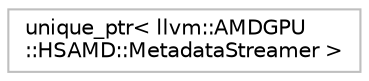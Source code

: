 digraph "Graphical Class Hierarchy"
{
 // LATEX_PDF_SIZE
  bgcolor="transparent";
  edge [fontname="Helvetica",fontsize="10",labelfontname="Helvetica",labelfontsize="10"];
  node [fontname="Helvetica",fontsize="10",shape=record];
  rankdir="LR";
  Node0 [label="unique_ptr\< llvm::AMDGPU\l::HSAMD::MetadataStreamer \>",height=0.2,width=0.4,color="grey75",tooltip=" "];
}
